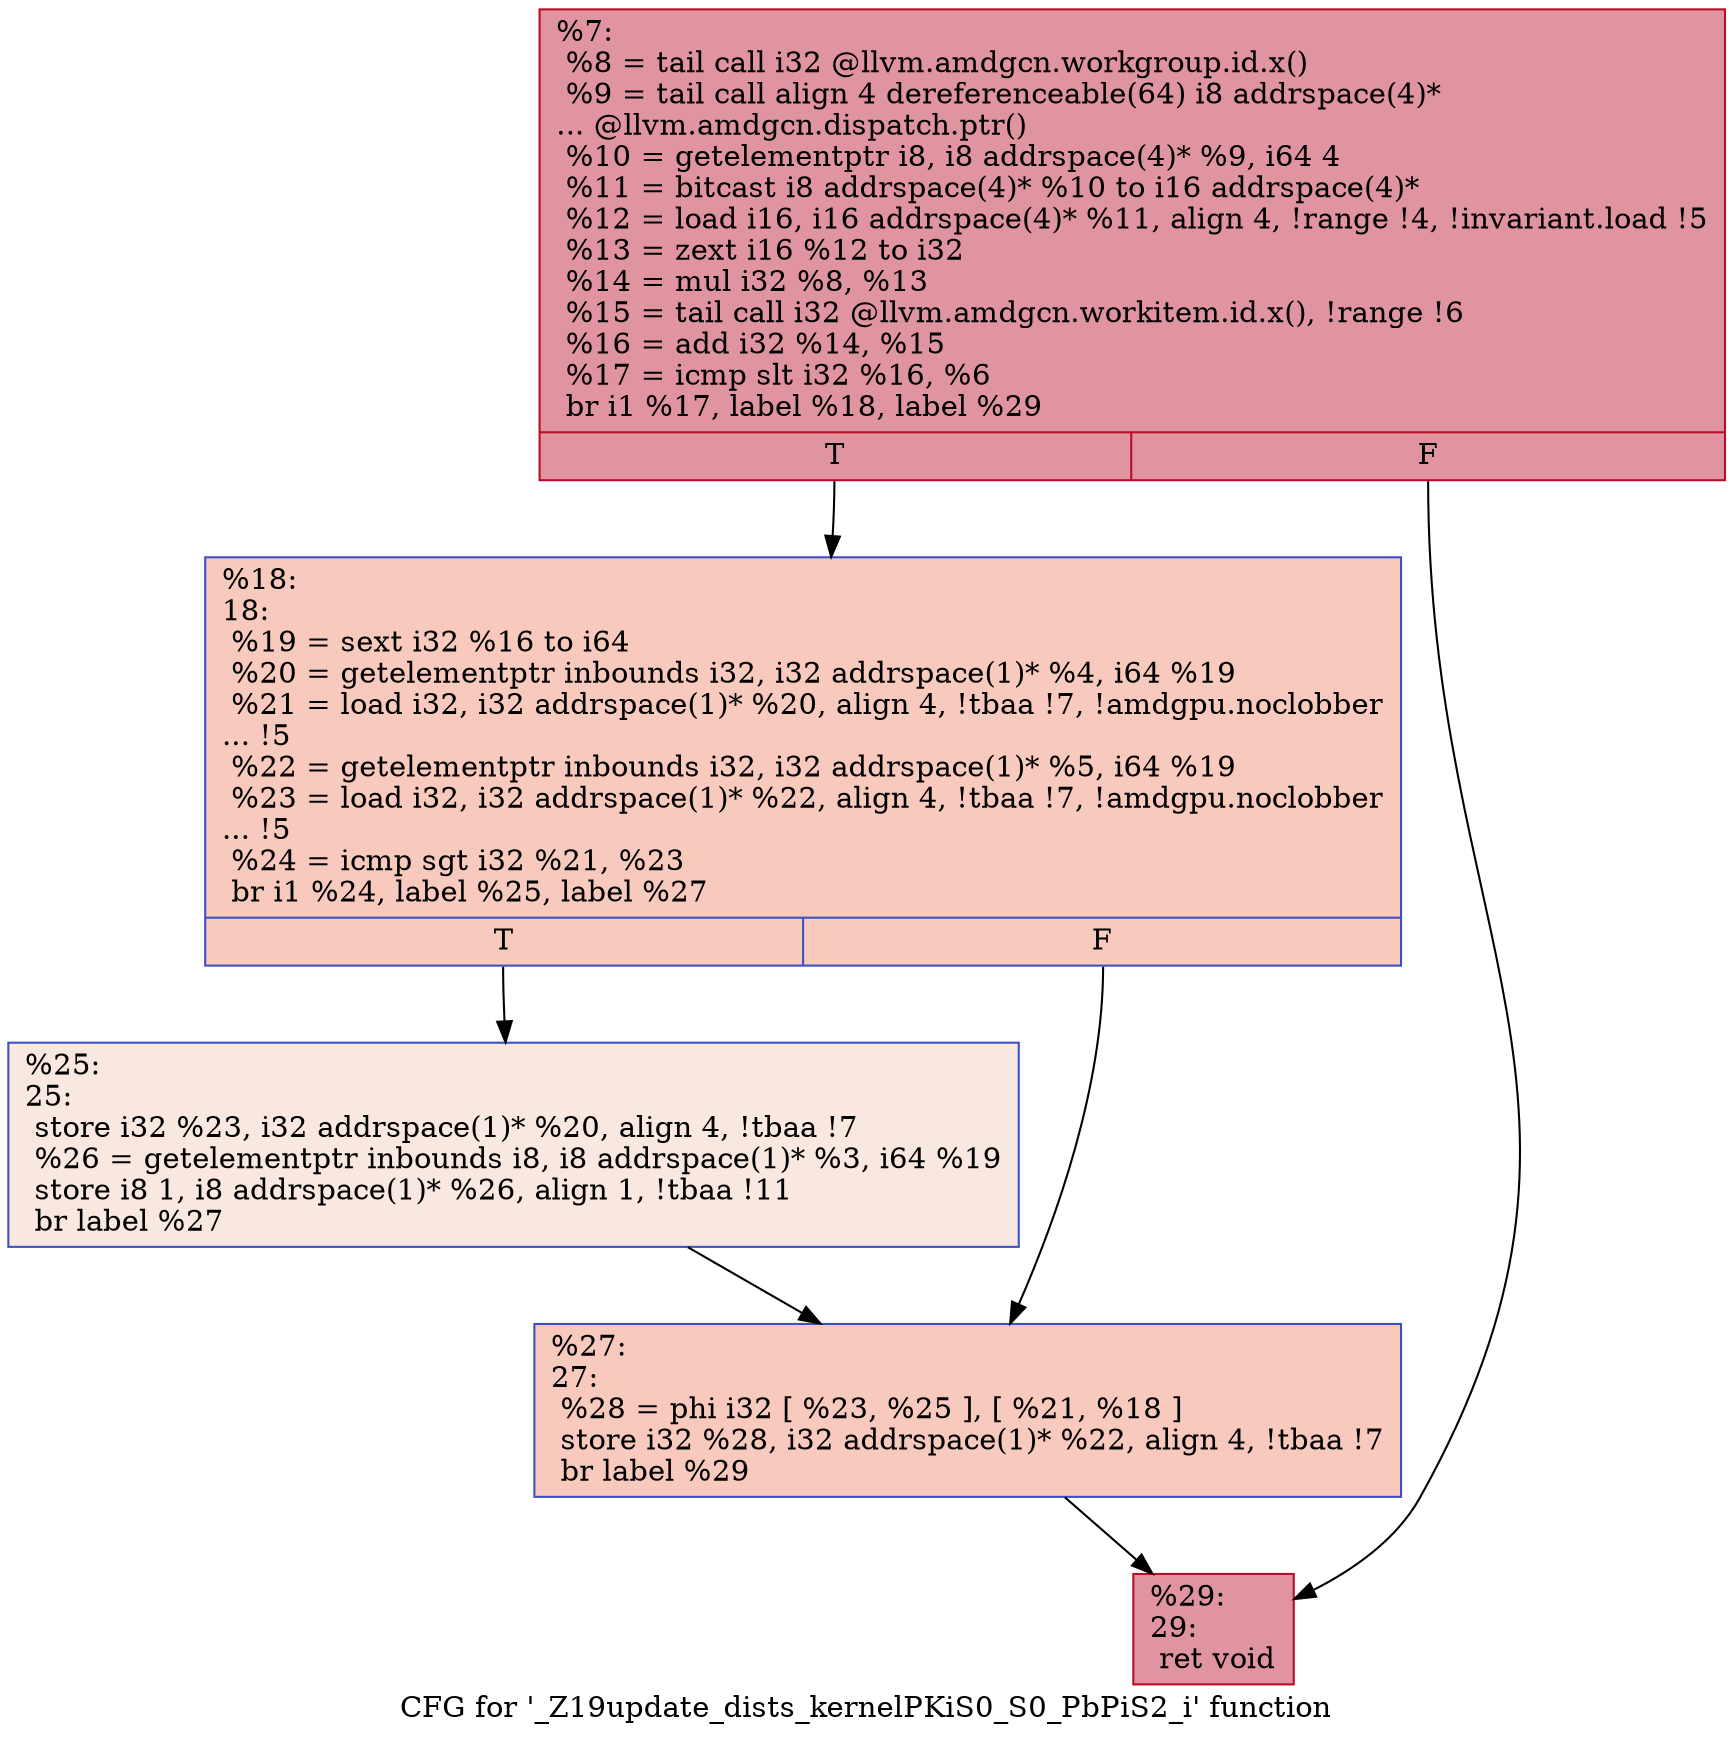 digraph "CFG for '_Z19update_dists_kernelPKiS0_S0_PbPiS2_i' function" {
	label="CFG for '_Z19update_dists_kernelPKiS0_S0_PbPiS2_i' function";

	Node0x63e13e0 [shape=record,color="#b70d28ff", style=filled, fillcolor="#b70d2870",label="{%7:\l  %8 = tail call i32 @llvm.amdgcn.workgroup.id.x()\l  %9 = tail call align 4 dereferenceable(64) i8 addrspace(4)*\l... @llvm.amdgcn.dispatch.ptr()\l  %10 = getelementptr i8, i8 addrspace(4)* %9, i64 4\l  %11 = bitcast i8 addrspace(4)* %10 to i16 addrspace(4)*\l  %12 = load i16, i16 addrspace(4)* %11, align 4, !range !4, !invariant.load !5\l  %13 = zext i16 %12 to i32\l  %14 = mul i32 %8, %13\l  %15 = tail call i32 @llvm.amdgcn.workitem.id.x(), !range !6\l  %16 = add i32 %14, %15\l  %17 = icmp slt i32 %16, %6\l  br i1 %17, label %18, label %29\l|{<s0>T|<s1>F}}"];
	Node0x63e13e0:s0 -> Node0x63e3350;
	Node0x63e13e0:s1 -> Node0x63e33e0;
	Node0x63e3350 [shape=record,color="#3d50c3ff", style=filled, fillcolor="#ef886b70",label="{%18:\l18:                                               \l  %19 = sext i32 %16 to i64\l  %20 = getelementptr inbounds i32, i32 addrspace(1)* %4, i64 %19\l  %21 = load i32, i32 addrspace(1)* %20, align 4, !tbaa !7, !amdgpu.noclobber\l... !5\l  %22 = getelementptr inbounds i32, i32 addrspace(1)* %5, i64 %19\l  %23 = load i32, i32 addrspace(1)* %22, align 4, !tbaa !7, !amdgpu.noclobber\l... !5\l  %24 = icmp sgt i32 %21, %23\l  br i1 %24, label %25, label %27\l|{<s0>T|<s1>F}}"];
	Node0x63e3350:s0 -> Node0x63e4620;
	Node0x63e3350:s1 -> Node0x63e46b0;
	Node0x63e4620 [shape=record,color="#3d50c3ff", style=filled, fillcolor="#f1ccb870",label="{%25:\l25:                                               \l  store i32 %23, i32 addrspace(1)* %20, align 4, !tbaa !7\l  %26 = getelementptr inbounds i8, i8 addrspace(1)* %3, i64 %19\l  store i8 1, i8 addrspace(1)* %26, align 1, !tbaa !11\l  br label %27\l}"];
	Node0x63e4620 -> Node0x63e46b0;
	Node0x63e46b0 [shape=record,color="#3d50c3ff", style=filled, fillcolor="#ef886b70",label="{%27:\l27:                                               \l  %28 = phi i32 [ %23, %25 ], [ %21, %18 ]\l  store i32 %28, i32 addrspace(1)* %22, align 4, !tbaa !7\l  br label %29\l}"];
	Node0x63e46b0 -> Node0x63e33e0;
	Node0x63e33e0 [shape=record,color="#b70d28ff", style=filled, fillcolor="#b70d2870",label="{%29:\l29:                                               \l  ret void\l}"];
}
